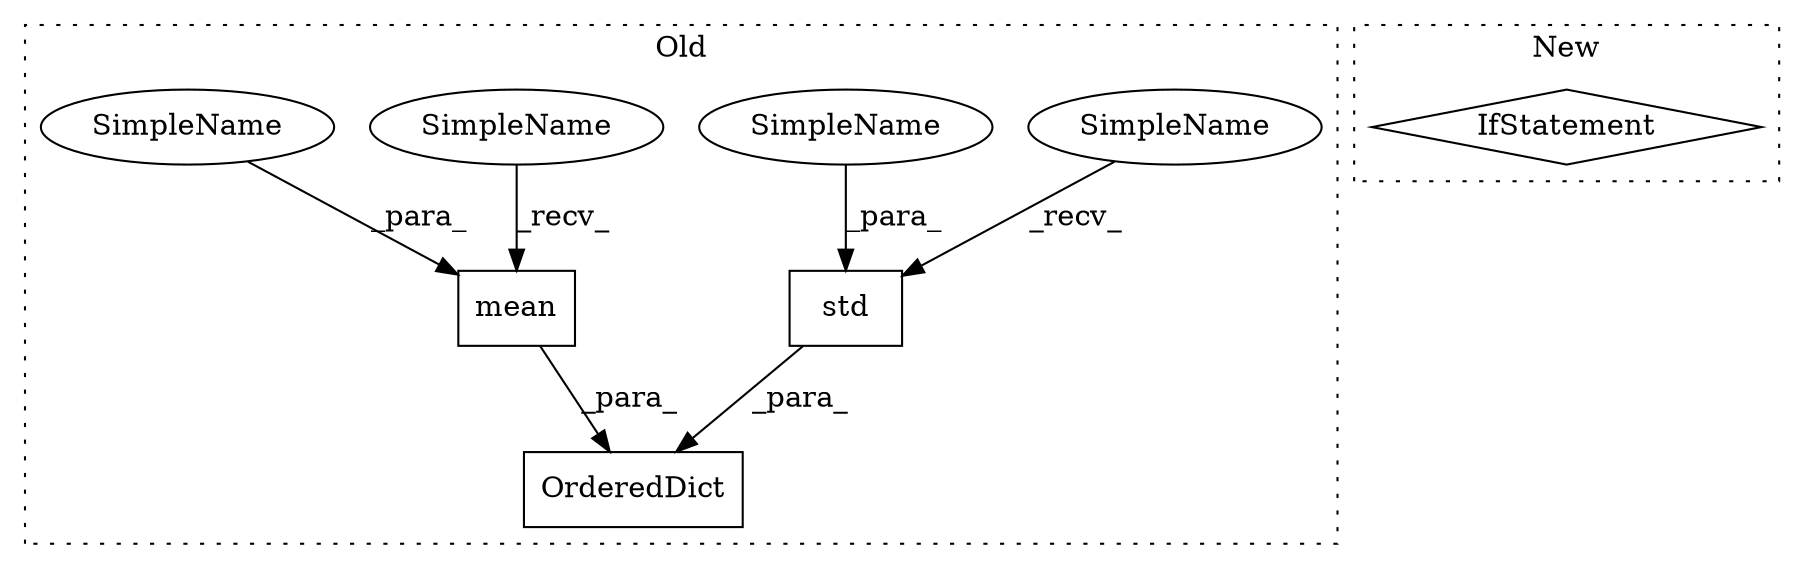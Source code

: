 digraph G {
subgraph cluster0 {
1 [label="mean" a="32" s="10172,10185" l="5,1" shape="box"];
3 [label="std" a="32" s="10201,10213" l="4,1" shape="box"];
4 [label="OrderedDict" a="32" s="10139,10299" l="12,1" shape="box"];
5 [label="SimpleName" a="42" s="10166" l="5" shape="ellipse"];
6 [label="SimpleName" a="42" s="10195" l="5" shape="ellipse"];
7 [label="SimpleName" a="42" s="10205" l="8" shape="ellipse"];
8 [label="SimpleName" a="42" s="10177" l="8" shape="ellipse"];
label = "Old";
style="dotted";
}
subgraph cluster1 {
2 [label="IfStatement" a="25" s="10156" l="79" shape="diamond"];
label = "New";
style="dotted";
}
1 -> 4 [label="_para_"];
3 -> 4 [label="_para_"];
5 -> 1 [label="_recv_"];
6 -> 3 [label="_recv_"];
7 -> 3 [label="_para_"];
8 -> 1 [label="_para_"];
}